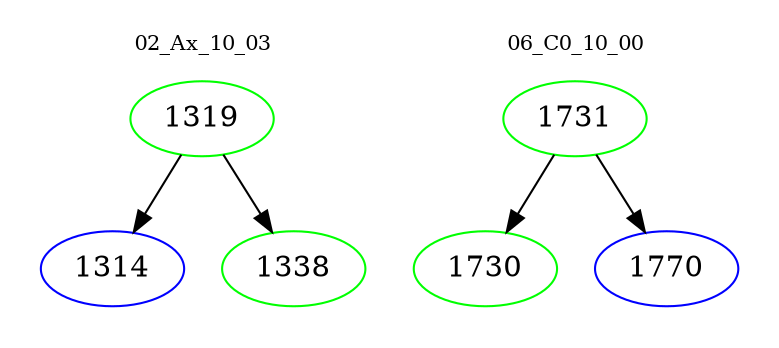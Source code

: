 digraph{
subgraph cluster_0 {
color = white
label = "02_Ax_10_03";
fontsize=10;
T0_1319 [label="1319", color="green"]
T0_1319 -> T0_1314 [color="black"]
T0_1314 [label="1314", color="blue"]
T0_1319 -> T0_1338 [color="black"]
T0_1338 [label="1338", color="green"]
}
subgraph cluster_1 {
color = white
label = "06_C0_10_00";
fontsize=10;
T1_1731 [label="1731", color="green"]
T1_1731 -> T1_1730 [color="black"]
T1_1730 [label="1730", color="green"]
T1_1731 -> T1_1770 [color="black"]
T1_1770 [label="1770", color="blue"]
}
}
